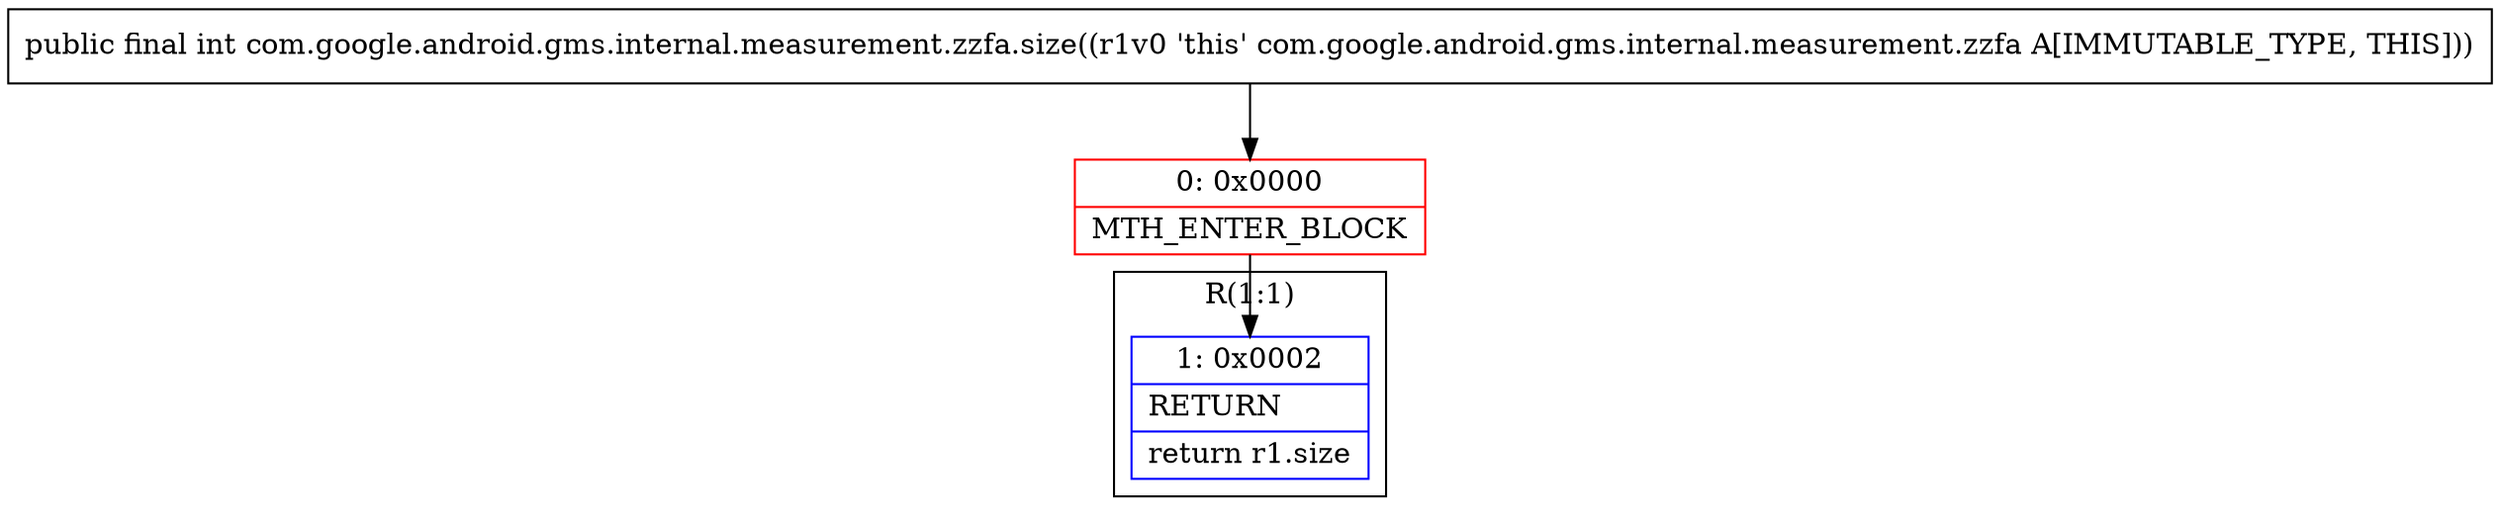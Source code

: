 digraph "CFG forcom.google.android.gms.internal.measurement.zzfa.size()I" {
subgraph cluster_Region_934005024 {
label = "R(1:1)";
node [shape=record,color=blue];
Node_1 [shape=record,label="{1\:\ 0x0002|RETURN\l|return r1.size\l}"];
}
Node_0 [shape=record,color=red,label="{0\:\ 0x0000|MTH_ENTER_BLOCK\l}"];
MethodNode[shape=record,label="{public final int com.google.android.gms.internal.measurement.zzfa.size((r1v0 'this' com.google.android.gms.internal.measurement.zzfa A[IMMUTABLE_TYPE, THIS])) }"];
MethodNode -> Node_0;
Node_0 -> Node_1;
}

